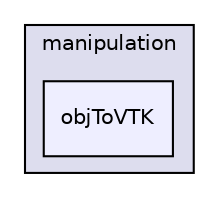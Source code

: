 digraph "applications/utilities/mesh/manipulation/objToVTK" {
  bgcolor=transparent;
  compound=true
  node [ fontsize="10", fontname="Helvetica"];
  edge [ labelfontsize="10", labelfontname="Helvetica"];
  subgraph clusterdir_15449a1ef4a09517cc5e2efa6b11565e {
    graph [ bgcolor="#ddddee", pencolor="black", label="manipulation" fontname="Helvetica", fontsize="10", URL="dir_15449a1ef4a09517cc5e2efa6b11565e.html"]
  dir_90e95c73ce8a3eb9bd66ce92fd30c4ff [shape=box, label="objToVTK", style="filled", fillcolor="#eeeeff", pencolor="black", URL="dir_90e95c73ce8a3eb9bd66ce92fd30c4ff.html"];
  }
}
